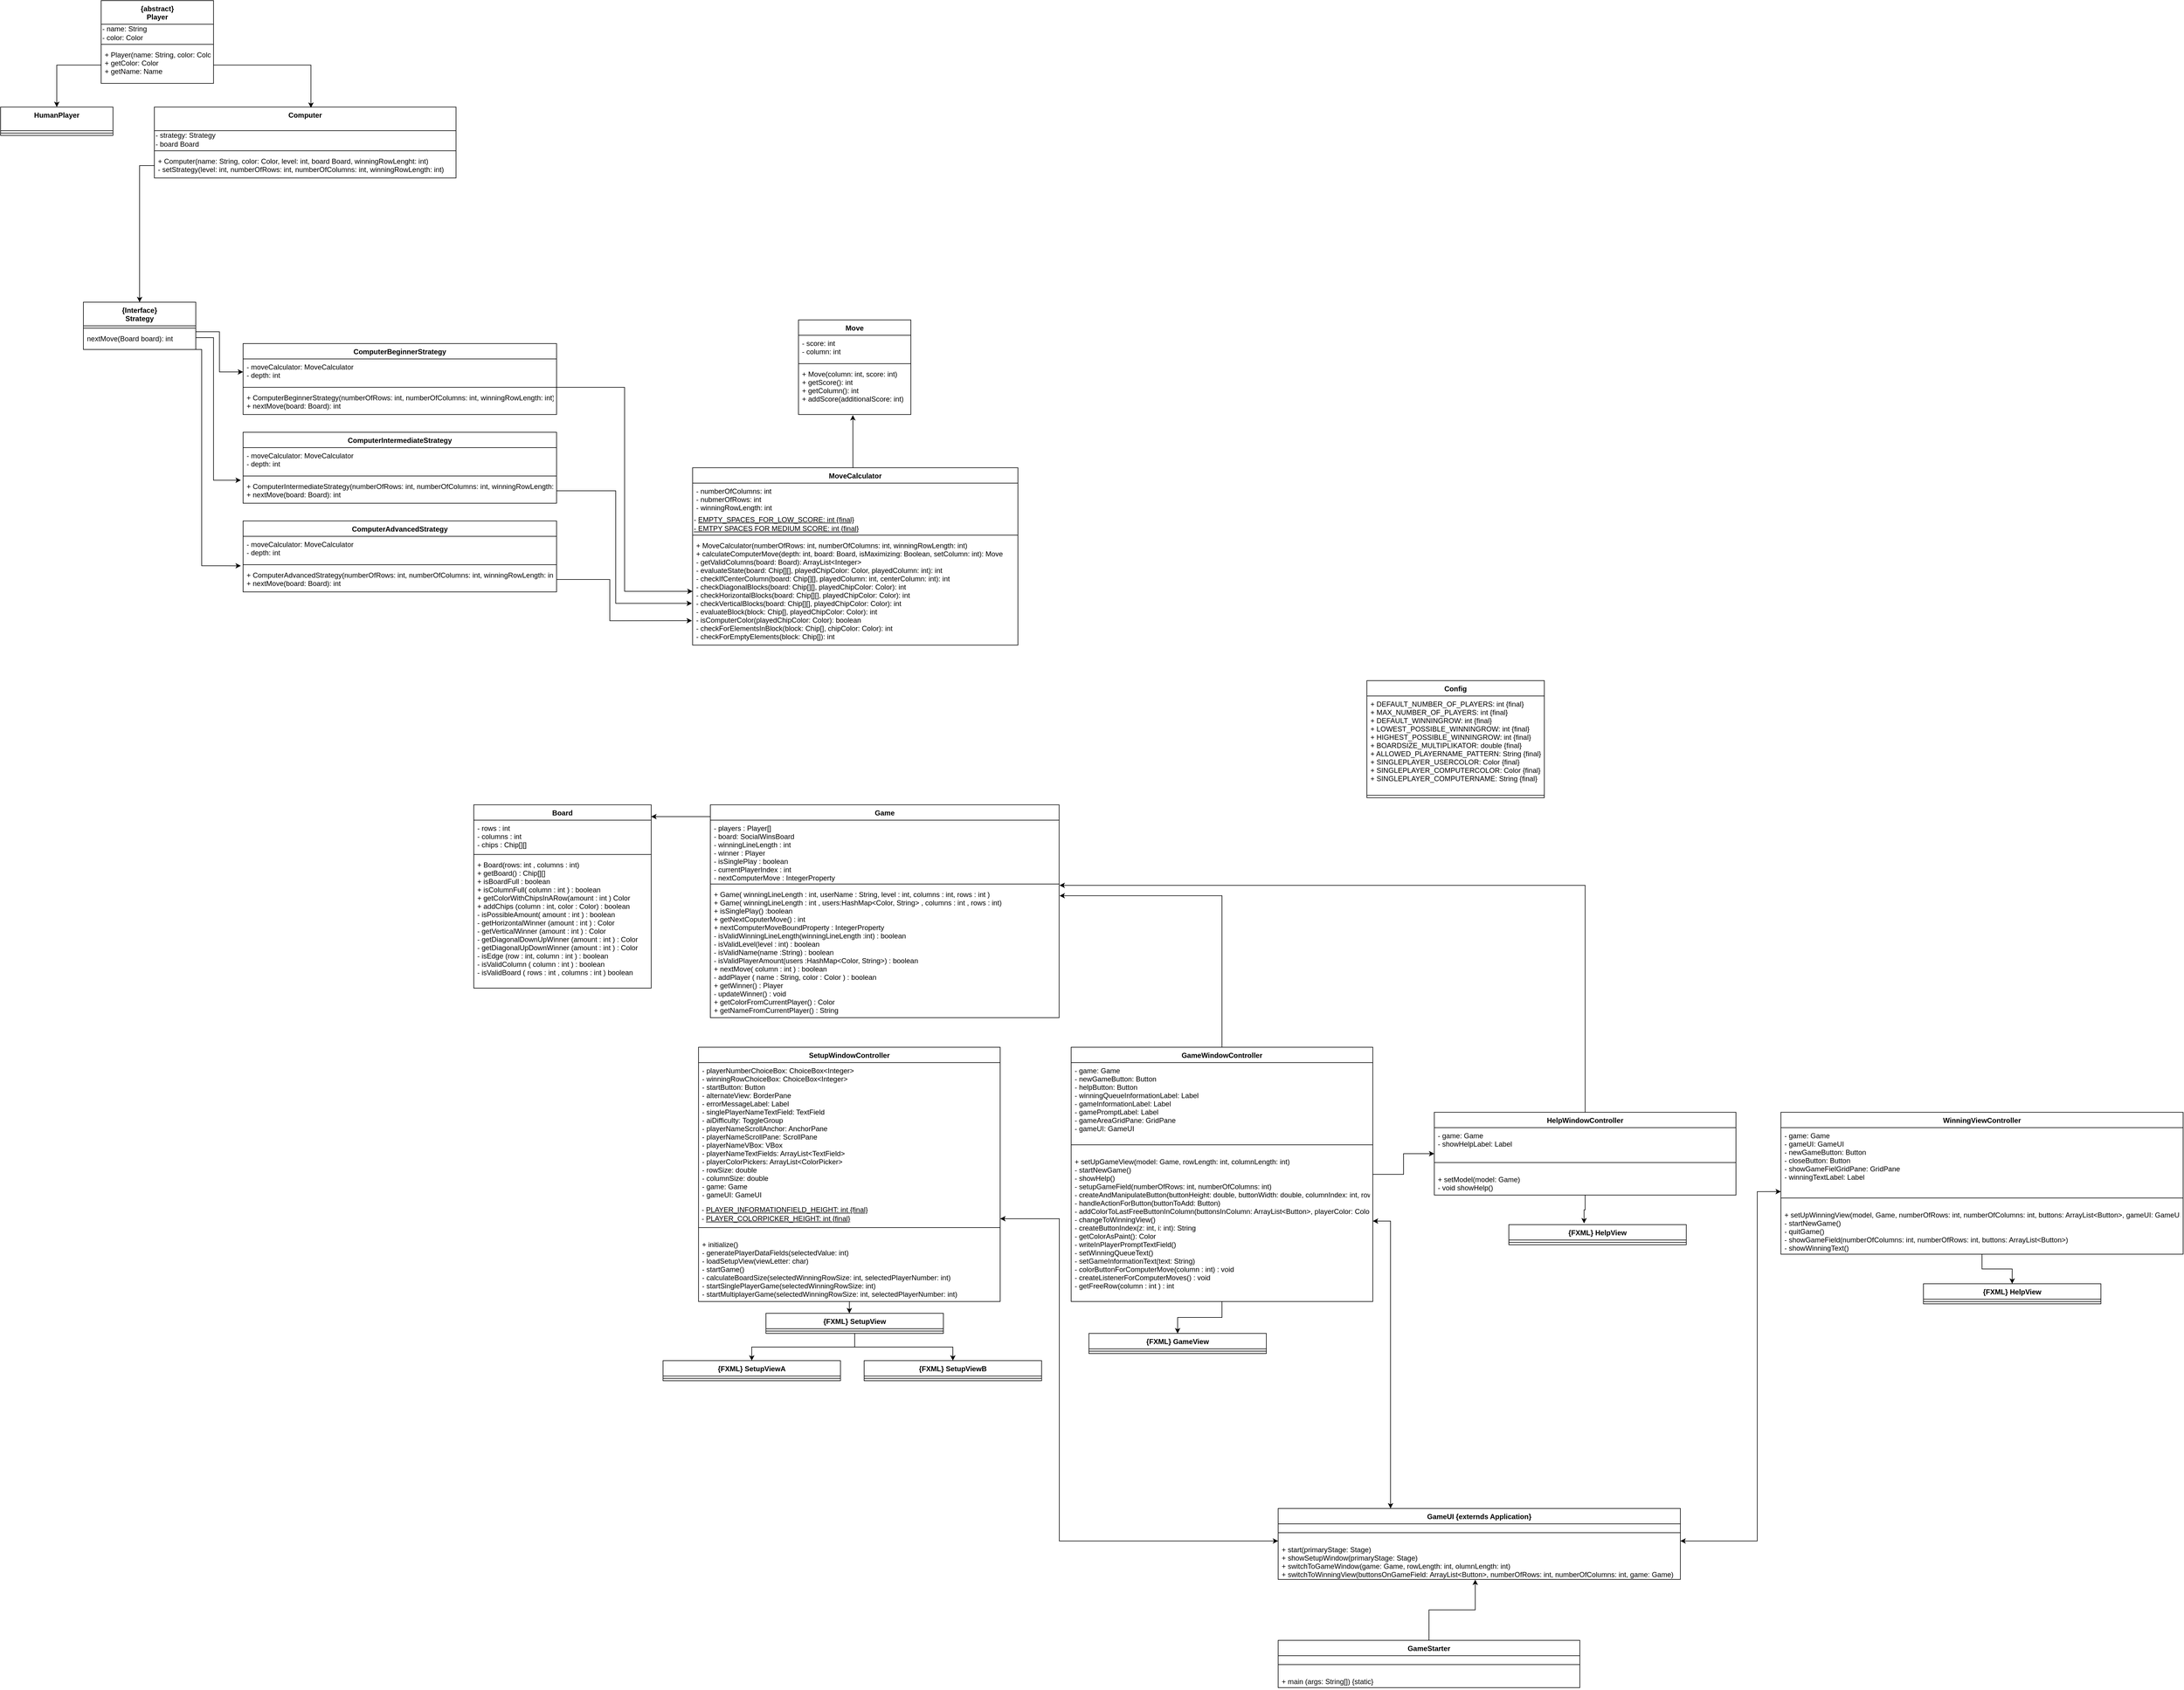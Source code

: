 <mxfile version="14.6.11" type="device"><diagram id="C5RBs43oDa-KdzZeNtuy" name="Page-1"><mxGraphModel dx="1038" dy="548" grid="1" gridSize="10" guides="1" tooltips="1" connect="1" arrows="1" fold="1" page="1" pageScale="1" pageWidth="827" pageHeight="1169" math="0" shadow="0"><root><mxCell id="WIyWlLk6GJQsqaUBKTNV-0"/><mxCell id="WIyWlLk6GJQsqaUBKTNV-1" parent="WIyWlLk6GJQsqaUBKTNV-0"/><mxCell id="eAm4K3hQeGZ5VTG-BRzC-0" value="Game&#10;" style="swimlane;fontStyle=1;align=center;verticalAlign=top;childLayout=stackLayout;horizontal=1;startSize=26;horizontalStack=0;resizeParent=1;resizeParentMax=0;resizeLast=0;collapsible=1;marginBottom=0;" parent="WIyWlLk6GJQsqaUBKTNV-1" vertex="1"><mxGeometry x="1510" y="1600" width="589.69" height="360" as="geometry"/></mxCell><mxCell id="eAm4K3hQeGZ5VTG-BRzC-1" value="- players : Player[]&#10;- board: SocialWinsBoard&#10;- winningLineLength : int&#10;- winner : Player&#10;- isSinglePlay : boolean&#10;- currentPlayerIndex : int&#10;- nextComputerMove : IntegerProperty" style="text;strokeColor=none;fillColor=none;align=left;verticalAlign=top;spacingLeft=4;spacingRight=4;overflow=hidden;rotatable=0;points=[[0,0.5],[1,0.5]];portConstraint=eastwest;" parent="eAm4K3hQeGZ5VTG-BRzC-0" vertex="1"><mxGeometry y="26" width="589.69" height="104" as="geometry"/></mxCell><mxCell id="eAm4K3hQeGZ5VTG-BRzC-2" value="" style="line;strokeWidth=1;fillColor=none;align=left;verticalAlign=middle;spacingTop=-1;spacingLeft=3;spacingRight=3;rotatable=0;labelPosition=right;points=[];portConstraint=eastwest;" parent="eAm4K3hQeGZ5VTG-BRzC-0" vertex="1"><mxGeometry y="130" width="589.69" height="8" as="geometry"/></mxCell><mxCell id="eAm4K3hQeGZ5VTG-BRzC-3" value="+ Game( winningLineLength : int, userName : String, level : int, columns : int, rows : int )&#10;+ Game( winningLineLength : int , users:HashMap&lt;Color, String&gt; , columns : int , rows : int)&#10;+ isSinglePlay() :boolean&#10;+ getNextCoputerMove() : int &#10;+ nextComputerMoveBoundProperty : IntegerProperty&#10;- isValidWinningLineLength(winningLineLength :int) : boolean&#10;- isValidLevel(level : int) : boolean&#10;- isValidName(name :String) : boolean&#10;- isValidPlayerAmount(users :HashMap&lt;Color, String&gt;) : boolean&#10;+ nextMove( column : int ) : boolean&#10;- addPlayer ( name : String, color : Color ) : boolean&#10;+ getWinner() : Player&#10;- updateWinner() : void&#10;+ getColorFromCurrentPlayer() : Color&#10;+ getNameFromCurrentPlayer() : String" style="text;strokeColor=none;fillColor=none;align=left;verticalAlign=top;spacingLeft=4;spacingRight=4;overflow=hidden;rotatable=0;points=[[0,0.5],[1,0.5]];portConstraint=eastwest;" parent="eAm4K3hQeGZ5VTG-BRzC-0" vertex="1"><mxGeometry y="138" width="589.69" height="222" as="geometry"/></mxCell><mxCell id="eAm4K3hQeGZ5VTG-BRzC-4" value="Config" style="swimlane;fontStyle=1;align=center;verticalAlign=top;childLayout=stackLayout;horizontal=1;startSize=26;horizontalStack=0;resizeParent=1;resizeParentMax=0;resizeLast=0;collapsible=1;marginBottom=0;" parent="WIyWlLk6GJQsqaUBKTNV-1" vertex="1"><mxGeometry x="2620" y="1390" width="300" height="198" as="geometry"/></mxCell><mxCell id="eAm4K3hQeGZ5VTG-BRzC-5" value="+ DEFAULT_NUMBER_OF_PLAYERS: int {final}&#10;+ MAX_NUMBER_OF_PLAYERS: int {final}&#10;+ DEFAULT_WINNINGROW: int {final}&#10;+ LOWEST_POSSIBLE_WINNINGROW: int {final}&#10;+ HIGHEST_POSSIBLE_WINNINGROW: int {final}&#10;+ BOARDSIZE_MULTIPLIKATOR: double {final}&#10;+ ALLOWED_PLAYERNAME_PATTERN: String {final}&#10;+ SINGLEPLAYER_USERCOLOR: Color {final}&#10;+ SINGLEPLAYER_COMPUTERCOLOR: Color {final}&#10;+ SINGLEPLAYER_COMPUTERNAME: String {final}" style="text;strokeColor=none;fillColor=none;align=left;verticalAlign=top;spacingLeft=4;spacingRight=4;overflow=hidden;rotatable=0;points=[[0,0.5],[1,0.5]];portConstraint=eastwest;" parent="eAm4K3hQeGZ5VTG-BRzC-4" vertex="1"><mxGeometry y="26" width="300" height="164" as="geometry"/></mxCell><mxCell id="eAm4K3hQeGZ5VTG-BRzC-6" value="" style="line;strokeWidth=1;fillColor=none;align=left;verticalAlign=middle;spacingTop=-1;spacingLeft=3;spacingRight=3;rotatable=0;labelPosition=right;points=[];portConstraint=eastwest;" parent="eAm4K3hQeGZ5VTG-BRzC-4" vertex="1"><mxGeometry y="190" width="300" height="8" as="geometry"/></mxCell><mxCell id="eAm4K3hQeGZ5VTG-BRzC-7" style="edgeStyle=orthogonalEdgeStyle;rounded=0;orthogonalLoop=1;jettySize=auto;html=1;" parent="WIyWlLk6GJQsqaUBKTNV-1" source="eAm4K3hQeGZ5VTG-BRzC-8" target="eAm4K3hQeGZ5VTG-BRzC-15" edge="1"><mxGeometry relative="1" as="geometry"><Array as="points"><mxPoint x="1745" y="2450"/><mxPoint x="1745" y="2450"/></Array></mxGeometry></mxCell><mxCell id="eAm4K3hQeGZ5VTG-BRzC-8" value="SetupWindowController" style="swimlane;fontStyle=1;align=center;verticalAlign=top;childLayout=stackLayout;horizontal=1;startSize=26;horizontalStack=0;resizeParent=1;resizeParentMax=0;resizeLast=0;collapsible=1;marginBottom=0;" parent="WIyWlLk6GJQsqaUBKTNV-1" vertex="1"><mxGeometry x="1490" y="2010" width="510" height="430" as="geometry"/></mxCell><mxCell id="eAm4K3hQeGZ5VTG-BRzC-9" value="- playerNumberChoiceBox: ChoiceBox&lt;Integer&gt;&#10;- winningRowChoiceBox: ChoiceBox&lt;Integer&gt;&#10;- startButton: Button&#10;- alternateView: BorderPane&#10;- errorMessageLabel: Label&#10;- singlePlayerNameTextField: TextField&#10;- aiDifficulty: ToggleGroup&#10;- playerNameScrollAnchor: AnchorPane&#10;- playerNameScrollPane: ScrollPane&#10;- playerNameVBox: VBox&#10;- playerNameTextFields: ArrayList&lt;TextField&gt;&#10;- playerColorPickers: ArrayList&lt;ColorPicker&gt;&#10;- rowSize: double&#10;- columnSize: double&#10;- game: Game&#10;- gameUI: GameUI" style="text;strokeColor=none;fillColor=none;align=left;verticalAlign=top;spacingLeft=4;spacingRight=4;overflow=hidden;rotatable=0;points=[[0,0.5],[1,0.5]];portConstraint=eastwest;" parent="eAm4K3hQeGZ5VTG-BRzC-8" vertex="1"><mxGeometry y="26" width="510" height="234" as="geometry"/></mxCell><mxCell id="eAm4K3hQeGZ5VTG-BRzC-10" value="&amp;nbsp;&lt;div align=&quot;left&quot;&gt;&amp;nbsp;- &lt;u&gt;PLAYER_INFORMATIONFIELD_HEIGHT: int {final}&lt;/u&gt; &lt;br&gt;&lt;/div&gt;&lt;div align=&quot;left&quot;&gt;&amp;nbsp;- &lt;u&gt;PLAYER_COLORPICKER_HEIGHT: int {final}&lt;/u&gt;&lt;/div&gt;" style="text;html=1;strokeColor=none;fillColor=none;align=left;verticalAlign=middle;whiteSpace=wrap;rounded=0;" parent="eAm4K3hQeGZ5VTG-BRzC-8" vertex="1"><mxGeometry y="260" width="510" height="30" as="geometry"/></mxCell><mxCell id="eAm4K3hQeGZ5VTG-BRzC-11" value="" style="line;strokeWidth=1;fillColor=none;align=left;verticalAlign=middle;spacingTop=-1;spacingLeft=3;spacingRight=3;rotatable=0;labelPosition=right;points=[];portConstraint=eastwest;" parent="eAm4K3hQeGZ5VTG-BRzC-8" vertex="1"><mxGeometry y="290" width="510" height="30" as="geometry"/></mxCell><mxCell id="eAm4K3hQeGZ5VTG-BRzC-12" value="+ initialize()&#10;- generatePlayerDataFields(selectedValue: int)&#10;- loadSetupView(viewLetter: char)&#10;- startGame()&#10;- calculateBoardSize(selectedWinningRowSize: int, selectedPlayerNumber: int)&#10;- startSinglePlayerGame(selectedWinningRowSize: int)&#10;- startMultiplayerGame(selectedWinningRowSize: int, selectedPlayerNumber: int)&#10;&#10;" style="text;strokeColor=none;fillColor=none;align=left;verticalAlign=top;spacingLeft=4;spacingRight=4;overflow=hidden;rotatable=0;points=[[0,0.5],[1,0.5]];portConstraint=eastwest;" parent="eAm4K3hQeGZ5VTG-BRzC-8" vertex="1"><mxGeometry y="320" width="510" height="110" as="geometry"/></mxCell><mxCell id="eAm4K3hQeGZ5VTG-BRzC-13" style="edgeStyle=orthogonalEdgeStyle;rounded=0;orthogonalLoop=1;jettySize=auto;html=1;exitX=0.5;exitY=1;exitDx=0;exitDy=0;" parent="WIyWlLk6GJQsqaUBKTNV-1" source="eAm4K3hQeGZ5VTG-BRzC-15" target="eAm4K3hQeGZ5VTG-BRzC-17" edge="1"><mxGeometry relative="1" as="geometry"/></mxCell><mxCell id="eAm4K3hQeGZ5VTG-BRzC-14" style="edgeStyle=orthogonalEdgeStyle;rounded=0;orthogonalLoop=1;jettySize=auto;html=1;exitX=0.5;exitY=1;exitDx=0;exitDy=0;entryX=0.5;entryY=0;entryDx=0;entryDy=0;" parent="WIyWlLk6GJQsqaUBKTNV-1" source="eAm4K3hQeGZ5VTG-BRzC-15" target="eAm4K3hQeGZ5VTG-BRzC-19" edge="1"><mxGeometry relative="1" as="geometry"/></mxCell><mxCell id="eAm4K3hQeGZ5VTG-BRzC-15" value="{FXML} SetupView" style="swimlane;fontStyle=1;align=center;verticalAlign=top;childLayout=stackLayout;horizontal=1;startSize=26;horizontalStack=0;resizeParent=1;resizeParentMax=0;resizeLast=0;collapsible=1;marginBottom=0;" parent="WIyWlLk6GJQsqaUBKTNV-1" vertex="1"><mxGeometry x="1604" y="2460" width="300" height="34" as="geometry"/></mxCell><mxCell id="eAm4K3hQeGZ5VTG-BRzC-16" value="" style="line;strokeWidth=1;fillColor=none;align=left;verticalAlign=middle;spacingTop=-1;spacingLeft=3;spacingRight=3;rotatable=0;labelPosition=right;points=[];portConstraint=eastwest;" parent="eAm4K3hQeGZ5VTG-BRzC-15" vertex="1"><mxGeometry y="26" width="300" height="8" as="geometry"/></mxCell><mxCell id="eAm4K3hQeGZ5VTG-BRzC-17" value="{FXML} SetupViewA" style="swimlane;fontStyle=1;align=center;verticalAlign=top;childLayout=stackLayout;horizontal=1;startSize=26;horizontalStack=0;resizeParent=1;resizeParentMax=0;resizeLast=0;collapsible=1;marginBottom=0;" parent="WIyWlLk6GJQsqaUBKTNV-1" vertex="1"><mxGeometry x="1430" y="2540" width="300" height="34" as="geometry"/></mxCell><mxCell id="eAm4K3hQeGZ5VTG-BRzC-18" value="" style="line;strokeWidth=1;fillColor=none;align=left;verticalAlign=middle;spacingTop=-1;spacingLeft=3;spacingRight=3;rotatable=0;labelPosition=right;points=[];portConstraint=eastwest;" parent="eAm4K3hQeGZ5VTG-BRzC-17" vertex="1"><mxGeometry y="26" width="300" height="8" as="geometry"/></mxCell><mxCell id="eAm4K3hQeGZ5VTG-BRzC-19" value="{FXML} SetupViewB" style="swimlane;fontStyle=1;align=center;verticalAlign=top;childLayout=stackLayout;horizontal=1;startSize=26;horizontalStack=0;resizeParent=1;resizeParentMax=0;resizeLast=0;collapsible=1;marginBottom=0;" parent="WIyWlLk6GJQsqaUBKTNV-1" vertex="1"><mxGeometry x="1770" y="2540" width="300" height="34" as="geometry"/></mxCell><mxCell id="eAm4K3hQeGZ5VTG-BRzC-20" value="" style="line;strokeWidth=1;fillColor=none;align=left;verticalAlign=middle;spacingTop=-1;spacingLeft=3;spacingRight=3;rotatable=0;labelPosition=right;points=[];portConstraint=eastwest;" parent="eAm4K3hQeGZ5VTG-BRzC-19" vertex="1"><mxGeometry y="26" width="300" height="8" as="geometry"/></mxCell><mxCell id="eAm4K3hQeGZ5VTG-BRzC-21" value="Board" style="swimlane;fontStyle=1;align=center;verticalAlign=top;childLayout=stackLayout;horizontal=1;startSize=26;horizontalStack=0;resizeParent=1;resizeParentMax=0;resizeLast=0;collapsible=1;marginBottom=0;" parent="WIyWlLk6GJQsqaUBKTNV-1" vertex="1"><mxGeometry x="1110" y="1600" width="300" height="310" as="geometry"/></mxCell><mxCell id="eAm4K3hQeGZ5VTG-BRzC-22" value="- rows : int&#10;- columns : int&#10;- chips : Chip[][]&#10;" style="text;strokeColor=none;fillColor=none;align=left;verticalAlign=top;spacingLeft=4;spacingRight=4;overflow=hidden;rotatable=0;points=[[0,0.5],[1,0.5]];portConstraint=eastwest;" parent="eAm4K3hQeGZ5VTG-BRzC-21" vertex="1"><mxGeometry y="26" width="300" height="54" as="geometry"/></mxCell><mxCell id="eAm4K3hQeGZ5VTG-BRzC-23" value="" style="line;strokeWidth=1;fillColor=none;align=left;verticalAlign=middle;spacingTop=-1;spacingLeft=3;spacingRight=3;rotatable=0;labelPosition=right;points=[];portConstraint=eastwest;" parent="eAm4K3hQeGZ5VTG-BRzC-21" vertex="1"><mxGeometry y="80" width="300" height="8" as="geometry"/></mxCell><mxCell id="eAm4K3hQeGZ5VTG-BRzC-24" value="+ Board(rows: int , columns : int)&#10;+ getBoard() : Chip[][]&#10;+ isBoardFull : boolean&#10;+ isColumnFull( column : int ) : boolean&#10;+ getColorWithChipsInARow(amount : int ) Color&#10;+ addChips (column : int, color : Color) : boolean&#10;- isPossibleAmount( amount : int ) : boolean&#10;- getHorizontalWinner (amount : int ) : Color&#10;- getVerticalWinner (amount : int ) : Color&#10;- getDiagonalDownUpWinner (amount : int ) : Color&#10;- getDiagonalUpDownWinner (amount : int ) : Color&#10;- isEdge (row : int, column : int ) : boolean&#10;- isValidColumn ( column : int ) : boolean&#10;- isValidBoard ( rows : int , columns : int ) boolean" style="text;strokeColor=none;fillColor=none;align=left;verticalAlign=top;spacingLeft=4;spacingRight=4;overflow=hidden;rotatable=0;points=[[0,0.5],[1,0.5]];portConstraint=eastwest;" parent="eAm4K3hQeGZ5VTG-BRzC-21" vertex="1"><mxGeometry y="88" width="300" height="222" as="geometry"/></mxCell><mxCell id="eAm4K3hQeGZ5VTG-BRzC-25" style="edgeStyle=orthogonalEdgeStyle;rounded=0;orthogonalLoop=1;jettySize=auto;html=1;" parent="WIyWlLk6GJQsqaUBKTNV-1" source="eAm4K3hQeGZ5VTG-BRzC-0" target="eAm4K3hQeGZ5VTG-BRzC-21" edge="1"><mxGeometry relative="1" as="geometry"><Array as="points"><mxPoint x="1440" y="1620"/><mxPoint x="1440" y="1620"/></Array><mxPoint x="1460" y="1560" as="sourcePoint"/><mxPoint x="1460" y="1940" as="targetPoint"/></mxGeometry></mxCell><mxCell id="eAm4K3hQeGZ5VTG-BRzC-26" style="edgeStyle=orthogonalEdgeStyle;rounded=0;orthogonalLoop=1;jettySize=auto;html=1;entryX=0.5;entryY=0;entryDx=0;entryDy=0;" parent="WIyWlLk6GJQsqaUBKTNV-1" source="eAm4K3hQeGZ5VTG-BRzC-29" target="eAm4K3hQeGZ5VTG-BRzC-33" edge="1"><mxGeometry relative="1" as="geometry"/></mxCell><mxCell id="eAm4K3hQeGZ5VTG-BRzC-27" style="edgeStyle=orthogonalEdgeStyle;rounded=0;orthogonalLoop=1;jettySize=auto;html=1;entryX=0;entryY=0.5;entryDx=0;entryDy=0;" parent="WIyWlLk6GJQsqaUBKTNV-1" source="eAm4K3hQeGZ5VTG-BRzC-29" target="eAm4K3hQeGZ5VTG-BRzC-37" edge="1"><mxGeometry relative="1" as="geometry"/></mxCell><mxCell id="eAm4K3hQeGZ5VTG-BRzC-28" style="edgeStyle=orthogonalEdgeStyle;rounded=0;orthogonalLoop=1;jettySize=auto;html=1;entryX=1.001;entryY=0.071;entryDx=0;entryDy=0;entryPerimeter=0;" parent="WIyWlLk6GJQsqaUBKTNV-1" source="eAm4K3hQeGZ5VTG-BRzC-29" target="eAm4K3hQeGZ5VTG-BRzC-3" edge="1"><mxGeometry relative="1" as="geometry"/></mxCell><mxCell id="eAm4K3hQeGZ5VTG-BRzC-29" value="GameWindowController" style="swimlane;fontStyle=1;align=center;verticalAlign=top;childLayout=stackLayout;horizontal=1;startSize=26;horizontalStack=0;resizeParent=1;resizeParentMax=0;resizeLast=0;collapsible=1;marginBottom=0;" parent="WIyWlLk6GJQsqaUBKTNV-1" vertex="1"><mxGeometry x="2120" y="2010" width="510" height="430" as="geometry"/></mxCell><mxCell id="eAm4K3hQeGZ5VTG-BRzC-30" value="- game: Game&#10;- newGameButton: Button&#10;- helpButton: Button&#10;- winningQueueInformationLabel: Label&#10;- gameInformationLabel: Label&#10;- gamePromptLabel: Label&#10;- gameAreaGridPane: GridPane&#10;- gameUI: GameUI" style="text;strokeColor=none;fillColor=none;align=left;verticalAlign=top;spacingLeft=4;spacingRight=4;overflow=hidden;rotatable=0;points=[[0,0.5],[1,0.5]];portConstraint=eastwest;" parent="eAm4K3hQeGZ5VTG-BRzC-29" vertex="1"><mxGeometry y="26" width="510" height="124" as="geometry"/></mxCell><mxCell id="eAm4K3hQeGZ5VTG-BRzC-31" value="" style="line;strokeWidth=1;fillColor=none;align=left;verticalAlign=middle;spacingTop=-1;spacingLeft=3;spacingRight=3;rotatable=0;labelPosition=right;points=[];portConstraint=eastwest;" parent="eAm4K3hQeGZ5VTG-BRzC-29" vertex="1"><mxGeometry y="150" width="510" height="30" as="geometry"/></mxCell><mxCell id="eAm4K3hQeGZ5VTG-BRzC-32" value="+ setUpGameView(model: Game, rowLength: int, columnLength: int)&#10;- startNewGame()&#10;- showHelp()&#10;- setupGameField(numberOfRows: int, numberOfColumns: int)&#10;- createAndManipulateButton(buttonHeight: double, buttonWidth: double, columnIndex: int, rowIndex: int): Button&#10;- handleActionForButton(buttonToAdd: Button)&#10;- addColorToLastFreeButtonInColumn(buttonsInColumn: ArrayList&lt;Button&gt;, playerColor: Color)&#10;- changeToWinningView()&#10;- createButtonIndex(z: int, i: int): String&#10;- getColorAsPaint(): Color&#10;- writeInPlayerPromptTextField()&#10;- setWinningQueueText()&#10;- setGameInformationText(text: String)&#10;- colorButtonForComputerMove(column : int) : void&#10;- createListenerForComputerMoves() : void&#10;- getFreeRow(column : int ) : int&#10;&#10;&#10;" style="text;strokeColor=none;fillColor=none;align=left;verticalAlign=top;spacingLeft=4;spacingRight=4;overflow=hidden;rotatable=0;points=[[0,0.5],[1,0.5]];portConstraint=eastwest;" parent="eAm4K3hQeGZ5VTG-BRzC-29" vertex="1"><mxGeometry y="180" width="510" height="250" as="geometry"/></mxCell><mxCell id="eAm4K3hQeGZ5VTG-BRzC-33" value="{FXML} GameView" style="swimlane;fontStyle=1;align=center;verticalAlign=top;childLayout=stackLayout;horizontal=1;startSize=26;horizontalStack=0;resizeParent=1;resizeParentMax=0;resizeLast=0;collapsible=1;marginBottom=0;" parent="WIyWlLk6GJQsqaUBKTNV-1" vertex="1"><mxGeometry x="2150" y="2494" width="300" height="34" as="geometry"/></mxCell><mxCell id="eAm4K3hQeGZ5VTG-BRzC-34" value="" style="line;strokeWidth=1;fillColor=none;align=left;verticalAlign=middle;spacingTop=-1;spacingLeft=3;spacingRight=3;rotatable=0;labelPosition=right;points=[];portConstraint=eastwest;" parent="eAm4K3hQeGZ5VTG-BRzC-33" vertex="1"><mxGeometry y="26" width="300" height="8" as="geometry"/></mxCell><mxCell id="eAm4K3hQeGZ5VTG-BRzC-35" style="edgeStyle=orthogonalEdgeStyle;rounded=0;orthogonalLoop=1;jettySize=auto;html=1;entryX=0.424;entryY=-0.062;entryDx=0;entryDy=0;entryPerimeter=0;" parent="WIyWlLk6GJQsqaUBKTNV-1" source="eAm4K3hQeGZ5VTG-BRzC-37" target="eAm4K3hQeGZ5VTG-BRzC-41" edge="1"><mxGeometry relative="1" as="geometry"/></mxCell><mxCell id="eAm4K3hQeGZ5VTG-BRzC-36" style="edgeStyle=orthogonalEdgeStyle;rounded=0;orthogonalLoop=1;jettySize=auto;html=1;entryX=1.001;entryY=-0.008;entryDx=0;entryDy=0;entryPerimeter=0;" parent="WIyWlLk6GJQsqaUBKTNV-1" source="eAm4K3hQeGZ5VTG-BRzC-37" target="eAm4K3hQeGZ5VTG-BRzC-3" edge="1"><mxGeometry relative="1" as="geometry"/></mxCell><mxCell id="eAm4K3hQeGZ5VTG-BRzC-37" value="HelpWindowController" style="swimlane;fontStyle=1;align=center;verticalAlign=top;childLayout=stackLayout;horizontal=1;startSize=26;horizontalStack=0;resizeParent=1;resizeParentMax=0;resizeLast=0;collapsible=1;marginBottom=0;" parent="WIyWlLk6GJQsqaUBKTNV-1" vertex="1"><mxGeometry x="2734" y="2120" width="510" height="140" as="geometry"/></mxCell><mxCell id="eAm4K3hQeGZ5VTG-BRzC-38" value="- game: Game&#10;- showHelpLabel: Label" style="text;strokeColor=none;fillColor=none;align=left;verticalAlign=top;spacingLeft=4;spacingRight=4;overflow=hidden;rotatable=0;points=[[0,0.5],[1,0.5]];portConstraint=eastwest;" parent="eAm4K3hQeGZ5VTG-BRzC-37" vertex="1"><mxGeometry y="26" width="510" height="44" as="geometry"/></mxCell><mxCell id="eAm4K3hQeGZ5VTG-BRzC-39" value="" style="line;strokeWidth=1;fillColor=none;align=left;verticalAlign=middle;spacingTop=-1;spacingLeft=3;spacingRight=3;rotatable=0;labelPosition=right;points=[];portConstraint=eastwest;" parent="eAm4K3hQeGZ5VTG-BRzC-37" vertex="1"><mxGeometry y="70" width="510" height="30" as="geometry"/></mxCell><mxCell id="eAm4K3hQeGZ5VTG-BRzC-40" value="+ setModel(model: Game)&#10;- void showHelp()&#10;&#10;" style="text;strokeColor=none;fillColor=none;align=left;verticalAlign=top;spacingLeft=4;spacingRight=4;overflow=hidden;rotatable=0;points=[[0,0.5],[1,0.5]];portConstraint=eastwest;" parent="eAm4K3hQeGZ5VTG-BRzC-37" vertex="1"><mxGeometry y="100" width="510" height="40" as="geometry"/></mxCell><mxCell id="eAm4K3hQeGZ5VTG-BRzC-41" value="{FXML} HelpView" style="swimlane;fontStyle=1;align=center;verticalAlign=top;childLayout=stackLayout;horizontal=1;startSize=26;horizontalStack=0;resizeParent=1;resizeParentMax=0;resizeLast=0;collapsible=1;marginBottom=0;" parent="WIyWlLk6GJQsqaUBKTNV-1" vertex="1"><mxGeometry x="2860" y="2310" width="300" height="34" as="geometry"/></mxCell><mxCell id="eAm4K3hQeGZ5VTG-BRzC-42" value="" style="line;strokeWidth=1;fillColor=none;align=left;verticalAlign=middle;spacingTop=-1;spacingLeft=3;spacingRight=3;rotatable=0;labelPosition=right;points=[];portConstraint=eastwest;" parent="eAm4K3hQeGZ5VTG-BRzC-41" vertex="1"><mxGeometry y="26" width="300" height="8" as="geometry"/></mxCell><mxCell id="eAm4K3hQeGZ5VTG-BRzC-43" style="edgeStyle=orthogonalEdgeStyle;rounded=0;orthogonalLoop=1;jettySize=auto;html=1;entryX=0.49;entryY=1.007;entryDx=0;entryDy=0;entryPerimeter=0;" parent="WIyWlLk6GJQsqaUBKTNV-1" source="eAm4K3hQeGZ5VTG-BRzC-44" target="eAm4K3hQeGZ5VTG-BRzC-52" edge="1"><mxGeometry relative="1" as="geometry"/></mxCell><mxCell id="eAm4K3hQeGZ5VTG-BRzC-44" value="GameStarter" style="swimlane;fontStyle=1;align=center;verticalAlign=top;childLayout=stackLayout;horizontal=1;startSize=26;horizontalStack=0;resizeParent=1;resizeParentMax=0;resizeLast=0;collapsible=1;marginBottom=0;" parent="WIyWlLk6GJQsqaUBKTNV-1" vertex="1"><mxGeometry x="2470" y="3013" width="510" height="80" as="geometry"/></mxCell><mxCell id="eAm4K3hQeGZ5VTG-BRzC-45" value="" style="line;strokeWidth=1;fillColor=none;align=left;verticalAlign=middle;spacingTop=-1;spacingLeft=3;spacingRight=3;rotatable=0;labelPosition=right;points=[];portConstraint=eastwest;" parent="eAm4K3hQeGZ5VTG-BRzC-44" vertex="1"><mxGeometry y="26" width="510" height="30" as="geometry"/></mxCell><mxCell id="eAm4K3hQeGZ5VTG-BRzC-46" value="+ main (args: String[]) {static}" style="text;strokeColor=none;fillColor=none;align=left;verticalAlign=top;spacingLeft=4;spacingRight=4;overflow=hidden;rotatable=0;points=[[0,0.5],[1,0.5]];portConstraint=eastwest;" parent="eAm4K3hQeGZ5VTG-BRzC-44" vertex="1"><mxGeometry y="56" width="510" height="24" as="geometry"/></mxCell><mxCell id="eAm4K3hQeGZ5VTG-BRzC-47" style="edgeStyle=orthogonalEdgeStyle;rounded=0;orthogonalLoop=1;jettySize=auto;html=1;entryX=1;entryY=0.456;entryDx=0;entryDy=0;entryPerimeter=0;startArrow=classic;startFill=1;" parent="WIyWlLk6GJQsqaUBKTNV-1" source="eAm4K3hQeGZ5VTG-BRzC-50" target="eAm4K3hQeGZ5VTG-BRzC-32" edge="1"><mxGeometry relative="1" as="geometry"><Array as="points"><mxPoint x="2660" y="2304"/></Array></mxGeometry></mxCell><mxCell id="eAm4K3hQeGZ5VTG-BRzC-48" style="edgeStyle=orthogonalEdgeStyle;rounded=0;orthogonalLoop=1;jettySize=auto;html=1;entryX=1;entryY=1;entryDx=0;entryDy=0;startArrow=classic;startFill=1;" parent="WIyWlLk6GJQsqaUBKTNV-1" source="eAm4K3hQeGZ5VTG-BRzC-50" target="eAm4K3hQeGZ5VTG-BRzC-10" edge="1"><mxGeometry relative="1" as="geometry"><Array as="points"><mxPoint x="2100" y="2845"/><mxPoint x="2100" y="2300"/></Array></mxGeometry></mxCell><mxCell id="eAm4K3hQeGZ5VTG-BRzC-49" style="edgeStyle=orthogonalEdgeStyle;rounded=0;orthogonalLoop=1;jettySize=auto;html=1;entryX=0;entryY=1.04;entryDx=0;entryDy=0;entryPerimeter=0;startArrow=classic;startFill=1;" parent="WIyWlLk6GJQsqaUBKTNV-1" source="eAm4K3hQeGZ5VTG-BRzC-50" target="eAm4K3hQeGZ5VTG-BRzC-55" edge="1"><mxGeometry relative="1" as="geometry"><Array as="points"><mxPoint x="3280" y="2845"/><mxPoint x="3280" y="2254"/></Array></mxGeometry></mxCell><mxCell id="eAm4K3hQeGZ5VTG-BRzC-50" value="GameUI {externds Application}" style="swimlane;fontStyle=1;align=center;verticalAlign=top;childLayout=stackLayout;horizontal=1;startSize=26;horizontalStack=0;resizeParent=1;resizeParentMax=0;resizeLast=0;collapsible=1;marginBottom=0;" parent="WIyWlLk6GJQsqaUBKTNV-1" vertex="1"><mxGeometry x="2470" y="2790" width="680" height="120" as="geometry"/></mxCell><mxCell id="eAm4K3hQeGZ5VTG-BRzC-51" value="" style="line;strokeWidth=1;fillColor=none;align=left;verticalAlign=middle;spacingTop=-1;spacingLeft=3;spacingRight=3;rotatable=0;labelPosition=right;points=[];portConstraint=eastwest;" parent="eAm4K3hQeGZ5VTG-BRzC-50" vertex="1"><mxGeometry y="26" width="680" height="30" as="geometry"/></mxCell><mxCell id="eAm4K3hQeGZ5VTG-BRzC-52" value="+ start(primaryStage: Stage)&#10;+ showSetupWindow(primaryStage: Stage)&#10;+ switchToGameWindow(game: Game, rowLength: int, olumnLength: int)&#10;+ switchToWinningView(buttonsOnGameField: ArrayList&lt;Button&gt;, numberOfRows: int, numberOfColumns: int, game: Game)" style="text;strokeColor=none;fillColor=none;align=left;verticalAlign=top;spacingLeft=4;spacingRight=4;overflow=hidden;rotatable=0;points=[[0,0.5],[1,0.5]];portConstraint=eastwest;" parent="eAm4K3hQeGZ5VTG-BRzC-50" vertex="1"><mxGeometry y="56" width="680" height="64" as="geometry"/></mxCell><mxCell id="eAm4K3hQeGZ5VTG-BRzC-53" style="edgeStyle=orthogonalEdgeStyle;rounded=0;orthogonalLoop=1;jettySize=auto;html=1;entryX=0.5;entryY=0;entryDx=0;entryDy=0;" parent="WIyWlLk6GJQsqaUBKTNV-1" source="eAm4K3hQeGZ5VTG-BRzC-54" target="eAm4K3hQeGZ5VTG-BRzC-58" edge="1"><mxGeometry relative="1" as="geometry"/></mxCell><mxCell id="eAm4K3hQeGZ5VTG-BRzC-54" value="WinningViewController" style="swimlane;fontStyle=1;align=center;verticalAlign=top;childLayout=stackLayout;horizontal=1;startSize=26;horizontalStack=0;resizeParent=1;resizeParentMax=0;resizeLast=0;collapsible=1;marginBottom=0;" parent="WIyWlLk6GJQsqaUBKTNV-1" vertex="1"><mxGeometry x="3320" y="2120" width="680" height="240" as="geometry"/></mxCell><mxCell id="eAm4K3hQeGZ5VTG-BRzC-55" value="- game: Game&#10;- gameUI: GameUI&#10;- newGameButton: Button&#10;- closeButton: Button&#10;- showGameFielGridPane: GridPane&#10;- winningTextLabel: Label" style="text;strokeColor=none;fillColor=none;align=left;verticalAlign=top;spacingLeft=4;spacingRight=4;overflow=hidden;rotatable=0;points=[[0,0.5],[1,0.5]];portConstraint=eastwest;" parent="eAm4K3hQeGZ5VTG-BRzC-54" vertex="1"><mxGeometry y="26" width="680" height="104" as="geometry"/></mxCell><mxCell id="eAm4K3hQeGZ5VTG-BRzC-56" value="" style="line;strokeWidth=1;fillColor=none;align=left;verticalAlign=middle;spacingTop=-1;spacingLeft=3;spacingRight=3;rotatable=0;labelPosition=right;points=[];portConstraint=eastwest;" parent="eAm4K3hQeGZ5VTG-BRzC-54" vertex="1"><mxGeometry y="130" width="680" height="30" as="geometry"/></mxCell><mxCell id="eAm4K3hQeGZ5VTG-BRzC-57" value="+ setUpWinningView(model, Game, numberOfRows: int, numberOfColumns: int, buttons: ArrayList&lt;Button&gt;, gameUI: GameUI)&#10;- startNewGame()&#10;- quitGame()&#10;- showGameField(numberOfColumns: int, numberOfRows: int, buttons: ArrayList&lt;Button&gt;)&#10;- showWinningText()" style="text;strokeColor=none;fillColor=none;align=left;verticalAlign=top;spacingLeft=4;spacingRight=4;overflow=hidden;rotatable=0;points=[[0,0.5],[1,0.5]];portConstraint=eastwest;" parent="eAm4K3hQeGZ5VTG-BRzC-54" vertex="1"><mxGeometry y="160" width="680" height="80" as="geometry"/></mxCell><mxCell id="eAm4K3hQeGZ5VTG-BRzC-58" value="{FXML} HelpView" style="swimlane;fontStyle=1;align=center;verticalAlign=top;childLayout=stackLayout;horizontal=1;startSize=26;horizontalStack=0;resizeParent=1;resizeParentMax=0;resizeLast=0;collapsible=1;marginBottom=0;" parent="WIyWlLk6GJQsqaUBKTNV-1" vertex="1"><mxGeometry x="3561" y="2410" width="300" height="34" as="geometry"/></mxCell><mxCell id="eAm4K3hQeGZ5VTG-BRzC-59" value="" style="line;strokeWidth=1;fillColor=none;align=left;verticalAlign=middle;spacingTop=-1;spacingLeft=3;spacingRight=3;rotatable=0;labelPosition=right;points=[];portConstraint=eastwest;" parent="eAm4K3hQeGZ5VTG-BRzC-58" vertex="1"><mxGeometry y="26" width="300" height="8" as="geometry"/></mxCell><mxCell id="eAm4K3hQeGZ5VTG-BRzC-60" style="edgeStyle=orthogonalEdgeStyle;rounded=0;orthogonalLoop=1;jettySize=auto;html=1;entryX=0.484;entryY=1.012;entryDx=0;entryDy=0;entryPerimeter=0;" parent="WIyWlLk6GJQsqaUBKTNV-1" source="eAm4K3hQeGZ5VTG-BRzC-61" target="eAm4K3hQeGZ5VTG-BRzC-69" edge="1"><mxGeometry relative="1" as="geometry"><mxPoint x="1755" y="950" as="targetPoint"/><Array as="points"><mxPoint x="1751" y="1010"/><mxPoint x="1751" y="1010"/></Array></mxGeometry></mxCell><mxCell id="eAm4K3hQeGZ5VTG-BRzC-61" value="MoveCalculator" style="swimlane;fontStyle=1;align=center;verticalAlign=top;childLayout=stackLayout;horizontal=1;startSize=26;horizontalStack=0;resizeParent=1;resizeParentMax=0;resizeLast=0;collapsible=1;marginBottom=0;" parent="WIyWlLk6GJQsqaUBKTNV-1" vertex="1"><mxGeometry x="1480" y="1030" width="550" height="300" as="geometry"/></mxCell><mxCell id="eAm4K3hQeGZ5VTG-BRzC-62" value="- numberOfColumns: int&#10;- nubmerOfRows: int&#10;- winningRowLength: int&#10;" style="text;strokeColor=none;fillColor=none;align=left;verticalAlign=top;spacingLeft=4;spacingRight=4;overflow=hidden;rotatable=0;points=[[0,0.5],[1,0.5]];portConstraint=eastwest;" parent="eAm4K3hQeGZ5VTG-BRzC-61" vertex="1"><mxGeometry y="26" width="550" height="54" as="geometry"/></mxCell><mxCell id="eAm4K3hQeGZ5VTG-BRzC-63" value="- &lt;u&gt;EMPTY_SPACES_FOR_LOW_SCORE: int {final}&lt;br&gt;- EMTPY SPACES FOR MEDIUM SCORE: int {final}&lt;/u&gt;" style="text;html=1;strokeColor=none;fillColor=none;align=left;verticalAlign=middle;whiteSpace=wrap;rounded=0;" parent="eAm4K3hQeGZ5VTG-BRzC-61" vertex="1"><mxGeometry y="80" width="550" height="30" as="geometry"/></mxCell><mxCell id="eAm4K3hQeGZ5VTG-BRzC-64" value="" style="line;strokeWidth=1;fillColor=none;align=left;verticalAlign=middle;spacingTop=-1;spacingLeft=3;spacingRight=3;rotatable=0;labelPosition=right;points=[];portConstraint=eastwest;" parent="eAm4K3hQeGZ5VTG-BRzC-61" vertex="1"><mxGeometry y="110" width="550" height="8" as="geometry"/></mxCell><mxCell id="eAm4K3hQeGZ5VTG-BRzC-65" value="+ MoveCalculator(numberOfRows: int, numberOfColumns: int, winningRowLength: int)&#10;+ calculateComputerMove(depth: int, board: Board, isMaximizing: Boolean, setColumn: int): Move&#10;- getValidColumns(board: Board): ArrayList&lt;Integer&gt;&#10;- evaluateState(board: Chip[][], playedChipColor: Color, playedColumn: int): int&#10;- checkIfCenterColumn(board: Chip[][], playedColumn: int, centerColumn: int): int&#10;- checkDiagonalBlocks(board: Chip[][], playedChipColor: Color): int&#10;- checkHorizontalBlocks(board: Chip[][], playedChipColor: Color): int&#10;- checkVerticalBlocks(board: Chip[][], playedChipColor: Color): int&#10;- evaluateBlock(block: Chip[], playedChipColor: Color): int&#10;- isComputerColor(playedChipColor: Color): boolean&#10;- checkForElementsInBlock(block: Chip[], chipColor: Color): int&#10;- checkForEmptyElements(block: Chip[]): int&#10;" style="text;strokeColor=none;fillColor=none;align=left;verticalAlign=top;spacingLeft=4;spacingRight=4;overflow=hidden;rotatable=0;points=[[0,0.5],[1,0.5]];portConstraint=eastwest;" parent="eAm4K3hQeGZ5VTG-BRzC-61" vertex="1"><mxGeometry y="118" width="550" height="182" as="geometry"/></mxCell><mxCell id="eAm4K3hQeGZ5VTG-BRzC-66" value="Move" style="swimlane;fontStyle=1;align=center;verticalAlign=top;childLayout=stackLayout;horizontal=1;startSize=26;horizontalStack=0;resizeParent=1;resizeParentMax=0;resizeLast=0;collapsible=1;marginBottom=0;" parent="WIyWlLk6GJQsqaUBKTNV-1" vertex="1"><mxGeometry x="1659" y="780" width="190" height="160" as="geometry"/></mxCell><mxCell id="eAm4K3hQeGZ5VTG-BRzC-67" value="- score: int&#10;- column: int" style="text;strokeColor=none;fillColor=none;align=left;verticalAlign=top;spacingLeft=4;spacingRight=4;overflow=hidden;rotatable=0;points=[[0,0.5],[1,0.5]];portConstraint=eastwest;" parent="eAm4K3hQeGZ5VTG-BRzC-66" vertex="1"><mxGeometry y="26" width="190" height="44" as="geometry"/></mxCell><mxCell id="eAm4K3hQeGZ5VTG-BRzC-68" value="" style="line;strokeWidth=1;fillColor=none;align=left;verticalAlign=middle;spacingTop=-1;spacingLeft=3;spacingRight=3;rotatable=0;labelPosition=right;points=[];portConstraint=eastwest;" parent="eAm4K3hQeGZ5VTG-BRzC-66" vertex="1"><mxGeometry y="70" width="190" height="8" as="geometry"/></mxCell><mxCell id="eAm4K3hQeGZ5VTG-BRzC-69" value="+ Move(column: int, score: int)&#10;+ getScore(): int&#10;+ getColumn(): int&#10;+ addScore(additionalScore: int)&#10;" style="text;strokeColor=none;fillColor=none;align=left;verticalAlign=top;spacingLeft=4;spacingRight=4;overflow=hidden;rotatable=0;points=[[0,0.5],[1,0.5]];portConstraint=eastwest;" parent="eAm4K3hQeGZ5VTG-BRzC-66" vertex="1"><mxGeometry y="78" width="190" height="82" as="geometry"/></mxCell><mxCell id="eAm4K3hQeGZ5VTG-BRzC-70" style="edgeStyle=orthogonalEdgeStyle;rounded=0;orthogonalLoop=1;jettySize=auto;html=1;exitX=1;exitY=0.75;exitDx=0;exitDy=0;entryX=-0.007;entryY=0.074;entryDx=0;entryDy=0;entryPerimeter=0;" parent="WIyWlLk6GJQsqaUBKTNV-1" source="eAm4K3hQeGZ5VTG-BRzC-72" target="eAm4K3hQeGZ5VTG-BRzC-82" edge="1"><mxGeometry relative="1" as="geometry"><Array as="points"><mxPoint x="670" y="810"/><mxPoint x="670" y="1051"/></Array></mxGeometry></mxCell><mxCell id="eAm4K3hQeGZ5VTG-BRzC-71" style="edgeStyle=orthogonalEdgeStyle;rounded=0;orthogonalLoop=1;jettySize=auto;html=1;exitX=1;exitY=0.75;exitDx=0;exitDy=0;entryX=-0.007;entryY=-0.052;entryDx=0;entryDy=0;entryPerimeter=0;" parent="WIyWlLk6GJQsqaUBKTNV-1" source="eAm4K3hQeGZ5VTG-BRzC-72" target="eAm4K3hQeGZ5VTG-BRzC-86" edge="1"><mxGeometry relative="1" as="geometry"><Array as="points"><mxPoint x="640" y="830"/><mxPoint x="650" y="830"/><mxPoint x="650" y="1196"/></Array></mxGeometry></mxCell><mxCell id="eAm4K3hQeGZ5VTG-BRzC-72" value="{Interface}&#10;Strategy" style="swimlane;fontStyle=1;align=center;verticalAlign=top;childLayout=stackLayout;horizontal=1;startSize=40;horizontalStack=0;resizeParent=1;resizeParentMax=0;resizeLast=0;collapsible=1;marginBottom=0;" parent="WIyWlLk6GJQsqaUBKTNV-1" vertex="1"><mxGeometry x="450" y="750" width="190" height="80" as="geometry"/></mxCell><mxCell id="eAm4K3hQeGZ5VTG-BRzC-73" value="" style="line;strokeWidth=1;fillColor=none;align=left;verticalAlign=middle;spacingTop=-1;spacingLeft=3;spacingRight=3;rotatable=0;labelPosition=right;points=[];portConstraint=eastwest;" parent="eAm4K3hQeGZ5VTG-BRzC-72" vertex="1"><mxGeometry y="40" width="190" height="8" as="geometry"/></mxCell><mxCell id="eAm4K3hQeGZ5VTG-BRzC-74" value="nextMove(Board board): int" style="text;strokeColor=none;fillColor=none;align=left;verticalAlign=top;spacingLeft=4;spacingRight=4;overflow=hidden;rotatable=0;points=[[0,0.5],[1,0.5]];portConstraint=eastwest;" parent="eAm4K3hQeGZ5VTG-BRzC-72" vertex="1"><mxGeometry y="48" width="190" height="32" as="geometry"/></mxCell><mxCell id="eAm4K3hQeGZ5VTG-BRzC-75" value="ComputerBeginnerStrategy" style="swimlane;fontStyle=1;align=center;verticalAlign=top;childLayout=stackLayout;horizontal=1;startSize=26;horizontalStack=0;resizeParent=1;resizeParentMax=0;resizeLast=0;collapsible=1;marginBottom=0;" parent="WIyWlLk6GJQsqaUBKTNV-1" vertex="1"><mxGeometry x="720" y="820" width="530" height="120" as="geometry"/></mxCell><mxCell id="eAm4K3hQeGZ5VTG-BRzC-76" value="- moveCalculator: MoveCalculator&#10;- depth: int" style="text;strokeColor=none;fillColor=none;align=left;verticalAlign=top;spacingLeft=4;spacingRight=4;overflow=hidden;rotatable=0;points=[[0,0.5],[1,0.5]];portConstraint=eastwest;" parent="eAm4K3hQeGZ5VTG-BRzC-75" vertex="1"><mxGeometry y="26" width="530" height="44" as="geometry"/></mxCell><mxCell id="eAm4K3hQeGZ5VTG-BRzC-77" value="" style="line;strokeWidth=1;fillColor=none;align=left;verticalAlign=middle;spacingTop=-1;spacingLeft=3;spacingRight=3;rotatable=0;labelPosition=right;points=[];portConstraint=eastwest;" parent="eAm4K3hQeGZ5VTG-BRzC-75" vertex="1"><mxGeometry y="70" width="530" height="8" as="geometry"/></mxCell><mxCell id="eAm4K3hQeGZ5VTG-BRzC-78" value="+ ComputerBeginnerStrategy(numberOfRows: int, numberOfColumns: int, winningRowLength: int)&#10;+ nextMove(board: Board): int&#10;" style="text;strokeColor=none;fillColor=none;align=left;verticalAlign=top;spacingLeft=4;spacingRight=4;overflow=hidden;rotatable=0;points=[[0,0.5],[1,0.5]];portConstraint=eastwest;" parent="eAm4K3hQeGZ5VTG-BRzC-75" vertex="1"><mxGeometry y="78" width="530" height="42" as="geometry"/></mxCell><mxCell id="eAm4K3hQeGZ5VTG-BRzC-79" value="ComputerIntermediateStrategy" style="swimlane;fontStyle=1;align=center;verticalAlign=top;childLayout=stackLayout;horizontal=1;startSize=26;horizontalStack=0;resizeParent=1;resizeParentMax=0;resizeLast=0;collapsible=1;marginBottom=0;" parent="WIyWlLk6GJQsqaUBKTNV-1" vertex="1"><mxGeometry x="720" y="970" width="530" height="120" as="geometry"/></mxCell><mxCell id="eAm4K3hQeGZ5VTG-BRzC-80" value="- moveCalculator: MoveCalculator&#10;- depth: int" style="text;strokeColor=none;fillColor=none;align=left;verticalAlign=top;spacingLeft=4;spacingRight=4;overflow=hidden;rotatable=0;points=[[0,0.5],[1,0.5]];portConstraint=eastwest;" parent="eAm4K3hQeGZ5VTG-BRzC-79" vertex="1"><mxGeometry y="26" width="530" height="44" as="geometry"/></mxCell><mxCell id="eAm4K3hQeGZ5VTG-BRzC-81" value="" style="line;strokeWidth=1;fillColor=none;align=left;verticalAlign=middle;spacingTop=-1;spacingLeft=3;spacingRight=3;rotatable=0;labelPosition=right;points=[];portConstraint=eastwest;" parent="eAm4K3hQeGZ5VTG-BRzC-79" vertex="1"><mxGeometry y="70" width="530" height="8" as="geometry"/></mxCell><mxCell id="eAm4K3hQeGZ5VTG-BRzC-82" value="+ ComputerIntermediateStrategy(numberOfRows: int, numberOfColumns: int, winningRowLength: int)&#10;+ nextMove(board: Board): int&#10;" style="text;strokeColor=none;fillColor=none;align=left;verticalAlign=top;spacingLeft=4;spacingRight=4;overflow=hidden;rotatable=0;points=[[0,0.5],[1,0.5]];portConstraint=eastwest;" parent="eAm4K3hQeGZ5VTG-BRzC-79" vertex="1"><mxGeometry y="78" width="530" height="42" as="geometry"/></mxCell><mxCell id="eAm4K3hQeGZ5VTG-BRzC-83" value="ComputerAdvancedStrategy" style="swimlane;fontStyle=1;align=center;verticalAlign=top;childLayout=stackLayout;horizontal=1;startSize=26;horizontalStack=0;resizeParent=1;resizeParentMax=0;resizeLast=0;collapsible=1;marginBottom=0;" parent="WIyWlLk6GJQsqaUBKTNV-1" vertex="1"><mxGeometry x="720" y="1120" width="530" height="120" as="geometry"/></mxCell><mxCell id="eAm4K3hQeGZ5VTG-BRzC-84" value="- moveCalculator: MoveCalculator&#10;- depth: int" style="text;strokeColor=none;fillColor=none;align=left;verticalAlign=top;spacingLeft=4;spacingRight=4;overflow=hidden;rotatable=0;points=[[0,0.5],[1,0.5]];portConstraint=eastwest;" parent="eAm4K3hQeGZ5VTG-BRzC-83" vertex="1"><mxGeometry y="26" width="530" height="44" as="geometry"/></mxCell><mxCell id="eAm4K3hQeGZ5VTG-BRzC-85" value="" style="line;strokeWidth=1;fillColor=none;align=left;verticalAlign=middle;spacingTop=-1;spacingLeft=3;spacingRight=3;rotatable=0;labelPosition=right;points=[];portConstraint=eastwest;" parent="eAm4K3hQeGZ5VTG-BRzC-83" vertex="1"><mxGeometry y="70" width="530" height="8" as="geometry"/></mxCell><mxCell id="eAm4K3hQeGZ5VTG-BRzC-86" value="+ ComputerAdvancedStrategy(numberOfRows: int, numberOfColumns: int, winningRowLength: int)&#10;+ nextMove(board: Board): int&#10;" style="text;strokeColor=none;fillColor=none;align=left;verticalAlign=top;spacingLeft=4;spacingRight=4;overflow=hidden;rotatable=0;points=[[0,0.5],[1,0.5]];portConstraint=eastwest;" parent="eAm4K3hQeGZ5VTG-BRzC-83" vertex="1"><mxGeometry y="78" width="530" height="42" as="geometry"/></mxCell><mxCell id="eAm4K3hQeGZ5VTG-BRzC-87" style="edgeStyle=orthogonalEdgeStyle;rounded=0;orthogonalLoop=1;jettySize=auto;html=1;entryX=0;entryY=0.5;entryDx=0;entryDy=0;" parent="WIyWlLk6GJQsqaUBKTNV-1" source="eAm4K3hQeGZ5VTG-BRzC-77" target="eAm4K3hQeGZ5VTG-BRzC-65" edge="1"><mxGeometry relative="1" as="geometry"/></mxCell><mxCell id="eAm4K3hQeGZ5VTG-BRzC-88" style="edgeStyle=orthogonalEdgeStyle;rounded=0;orthogonalLoop=1;jettySize=auto;html=1;entryX=-0.002;entryY=0.612;entryDx=0;entryDy=0;entryPerimeter=0;" parent="WIyWlLk6GJQsqaUBKTNV-1" source="eAm4K3hQeGZ5VTG-BRzC-82" target="eAm4K3hQeGZ5VTG-BRzC-65" edge="1"><mxGeometry relative="1" as="geometry"><Array as="points"><mxPoint x="1350" y="1069"/><mxPoint x="1350" y="1259"/></Array></mxGeometry></mxCell><mxCell id="eAm4K3hQeGZ5VTG-BRzC-89" style="edgeStyle=orthogonalEdgeStyle;rounded=0;orthogonalLoop=1;jettySize=auto;html=1;entryX=-0.002;entryY=0.773;entryDx=0;entryDy=0;entryPerimeter=0;" parent="WIyWlLk6GJQsqaUBKTNV-1" source="eAm4K3hQeGZ5VTG-BRzC-86" target="eAm4K3hQeGZ5VTG-BRzC-65" edge="1"><mxGeometry relative="1" as="geometry"><Array as="points"><mxPoint x="1340" y="1219"/><mxPoint x="1340" y="1289"/></Array></mxGeometry></mxCell><mxCell id="eAm4K3hQeGZ5VTG-BRzC-90" style="edgeStyle=orthogonalEdgeStyle;rounded=0;orthogonalLoop=1;jettySize=auto;html=1;entryX=0;entryY=0.5;entryDx=0;entryDy=0;" parent="WIyWlLk6GJQsqaUBKTNV-1" source="eAm4K3hQeGZ5VTG-BRzC-74" target="eAm4K3hQeGZ5VTG-BRzC-76" edge="1"><mxGeometry relative="1" as="geometry"><Array as="points"><mxPoint x="680" y="800"/><mxPoint x="680" y="868"/></Array></mxGeometry></mxCell><mxCell id="eAm4K3hQeGZ5VTG-BRzC-91" value="{abstract}&#10;Player&#10;&#10;" style="swimlane;fontStyle=1;align=center;verticalAlign=top;childLayout=stackLayout;horizontal=1;startSize=40;horizontalStack=0;resizeParent=1;resizeParentMax=0;resizeLast=0;collapsible=1;marginBottom=0;" parent="WIyWlLk6GJQsqaUBKTNV-1" vertex="1"><mxGeometry x="480" y="240" width="190" height="140" as="geometry"/></mxCell><mxCell id="eAm4K3hQeGZ5VTG-BRzC-92" value="&lt;div&gt;- name: String&lt;/div&gt;&lt;div&gt;- color: Color&lt;br&gt;&lt;/div&gt;" style="text;html=1;strokeColor=none;fillColor=none;align=left;verticalAlign=middle;whiteSpace=wrap;rounded=0;" parent="eAm4K3hQeGZ5VTG-BRzC-91" vertex="1"><mxGeometry y="40" width="190" height="30" as="geometry"/></mxCell><mxCell id="eAm4K3hQeGZ5VTG-BRzC-93" value="" style="line;strokeWidth=1;fillColor=none;align=left;verticalAlign=middle;spacingTop=-1;spacingLeft=3;spacingRight=3;rotatable=0;labelPosition=right;points=[];portConstraint=eastwest;" parent="eAm4K3hQeGZ5VTG-BRzC-91" vertex="1"><mxGeometry y="70" width="190" height="8" as="geometry"/></mxCell><mxCell id="eAm4K3hQeGZ5VTG-BRzC-94" value="+ Player(name: String, color: Color)&#10;+ getColor: Color&#10;+ getName: Name&#10;" style="text;strokeColor=none;fillColor=none;align=left;verticalAlign=top;spacingLeft=4;spacingRight=4;overflow=hidden;rotatable=0;points=[[0,0.5],[1,0.5]];portConstraint=eastwest;" parent="eAm4K3hQeGZ5VTG-BRzC-91" vertex="1"><mxGeometry y="78" width="190" height="62" as="geometry"/></mxCell><mxCell id="eAm4K3hQeGZ5VTG-BRzC-95" value="HumanPlayer" style="swimlane;fontStyle=1;align=center;verticalAlign=top;childLayout=stackLayout;horizontal=1;startSize=40;horizontalStack=0;resizeParent=1;resizeParentMax=0;resizeLast=0;collapsible=1;marginBottom=0;" parent="WIyWlLk6GJQsqaUBKTNV-1" vertex="1"><mxGeometry x="310" y="420" width="190" height="48" as="geometry"/></mxCell><mxCell id="eAm4K3hQeGZ5VTG-BRzC-96" value="" style="line;strokeWidth=1;fillColor=none;align=left;verticalAlign=middle;spacingTop=-1;spacingLeft=3;spacingRight=3;rotatable=0;labelPosition=right;points=[];portConstraint=eastwest;" parent="eAm4K3hQeGZ5VTG-BRzC-95" vertex="1"><mxGeometry y="40" width="190" height="8" as="geometry"/></mxCell><mxCell id="eAm4K3hQeGZ5VTG-BRzC-97" value="Computer" style="swimlane;fontStyle=1;align=center;verticalAlign=top;childLayout=stackLayout;horizontal=1;startSize=40;horizontalStack=0;resizeParent=1;resizeParentMax=0;resizeLast=0;collapsible=1;marginBottom=0;" parent="WIyWlLk6GJQsqaUBKTNV-1" vertex="1"><mxGeometry x="570" y="420" width="510" height="120" as="geometry"/></mxCell><mxCell id="eAm4K3hQeGZ5VTG-BRzC-98" value="&lt;div&gt;- strategy: Strategy&lt;/div&gt;&lt;div&gt;- board Board&lt;br&gt;&lt;/div&gt;" style="text;html=1;strokeColor=none;fillColor=none;align=left;verticalAlign=middle;whiteSpace=wrap;rounded=0;" parent="eAm4K3hQeGZ5VTG-BRzC-97" vertex="1"><mxGeometry y="40" width="510" height="30" as="geometry"/></mxCell><mxCell id="eAm4K3hQeGZ5VTG-BRzC-99" value="" style="line;strokeWidth=1;fillColor=none;align=left;verticalAlign=middle;spacingTop=-1;spacingLeft=3;spacingRight=3;rotatable=0;labelPosition=right;points=[];portConstraint=eastwest;" parent="eAm4K3hQeGZ5VTG-BRzC-97" vertex="1"><mxGeometry y="70" width="510" height="8" as="geometry"/></mxCell><mxCell id="eAm4K3hQeGZ5VTG-BRzC-100" value="+ Computer(name: String, color: Color, level: int, board Board, winningRowLenght: int)&#10;- setStrategy(level: int, numberOfRows: int, numberOfColumns: int, winningRowLength: int)" style="text;strokeColor=none;fillColor=none;align=left;verticalAlign=top;spacingLeft=4;spacingRight=4;overflow=hidden;rotatable=0;points=[[0,0.5],[1,0.5]];portConstraint=eastwest;" parent="eAm4K3hQeGZ5VTG-BRzC-97" vertex="1"><mxGeometry y="78" width="510" height="42" as="geometry"/></mxCell><mxCell id="eAm4K3hQeGZ5VTG-BRzC-101" style="edgeStyle=orthogonalEdgeStyle;rounded=0;orthogonalLoop=1;jettySize=auto;html=1;exitX=1;exitY=0.5;exitDx=0;exitDy=0;entryX=0.519;entryY=0.011;entryDx=0;entryDy=0;entryPerimeter=0;" parent="WIyWlLk6GJQsqaUBKTNV-1" source="eAm4K3hQeGZ5VTG-BRzC-94" target="eAm4K3hQeGZ5VTG-BRzC-97" edge="1"><mxGeometry relative="1" as="geometry"/></mxCell><mxCell id="eAm4K3hQeGZ5VTG-BRzC-102" style="edgeStyle=orthogonalEdgeStyle;rounded=0;orthogonalLoop=1;jettySize=auto;html=1;exitX=0;exitY=0.5;exitDx=0;exitDy=0;entryX=0.5;entryY=0;entryDx=0;entryDy=0;" parent="WIyWlLk6GJQsqaUBKTNV-1" source="eAm4K3hQeGZ5VTG-BRzC-94" target="eAm4K3hQeGZ5VTG-BRzC-95" edge="1"><mxGeometry relative="1" as="geometry"/></mxCell><mxCell id="eAm4K3hQeGZ5VTG-BRzC-103" style="edgeStyle=orthogonalEdgeStyle;rounded=0;orthogonalLoop=1;jettySize=auto;html=1;exitX=0;exitY=0.5;exitDx=0;exitDy=0;entryX=0.5;entryY=0;entryDx=0;entryDy=0;" parent="WIyWlLk6GJQsqaUBKTNV-1" source="eAm4K3hQeGZ5VTG-BRzC-100" target="eAm4K3hQeGZ5VTG-BRzC-72" edge="1"><mxGeometry relative="1" as="geometry"/></mxCell></root></mxGraphModel></diagram></mxfile>